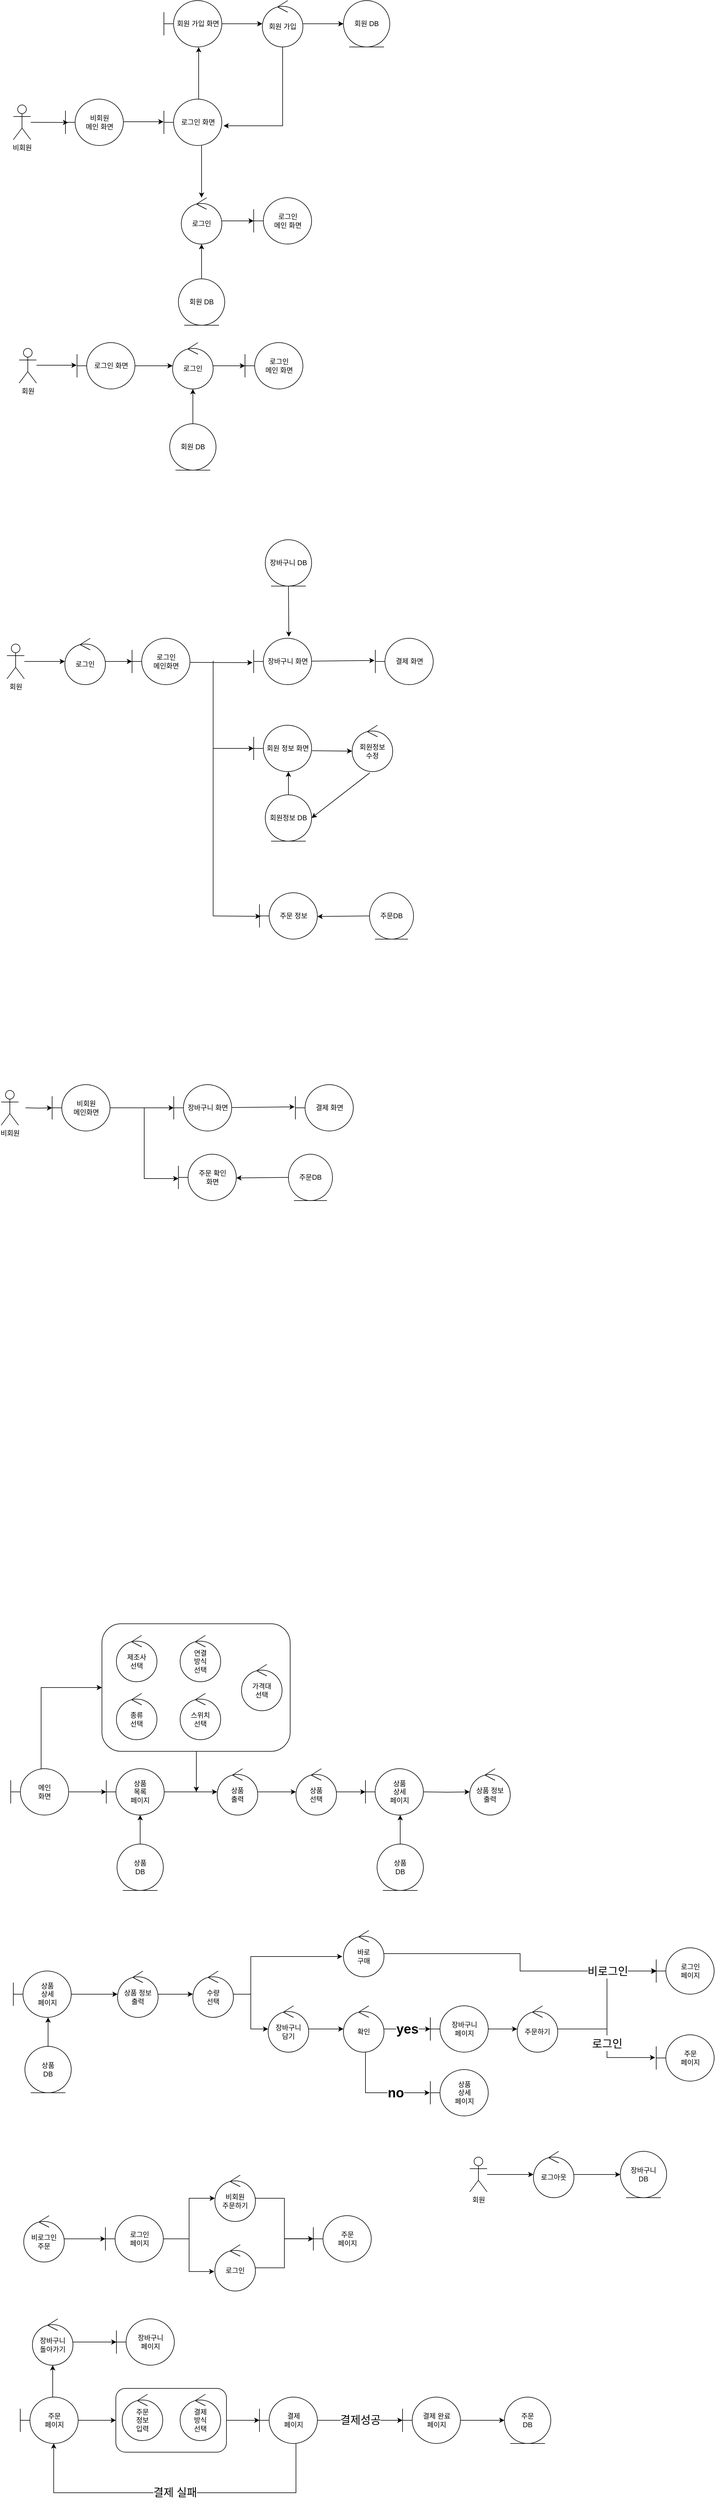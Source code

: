 <mxfile version="18.2.0" type="device"><diagram id="vktlCLC42oe4Rw_QWGGe" name="Page-1"><mxGraphModel dx="1616" dy="763" grid="1" gridSize="10" guides="1" tooltips="1" connect="1" arrows="1" fold="1" page="1" pageScale="1" pageWidth="827" pageHeight="1169" math="0" shadow="0"><root><mxCell id="0"/><mxCell id="1" parent="0"/><mxCell id="3SSY3V6eYW4I64y9n_ej-84" value="" style="edgeStyle=orthogonalEdgeStyle;rounded=0;orthogonalLoop=1;jettySize=auto;html=1;fontSize=19;" parent="1" source="3SSY3V6eYW4I64y9n_ej-81" target="3SSY3V6eYW4I64y9n_ej-79" edge="1"><mxGeometry relative="1" as="geometry"/></mxCell><mxCell id="3SSY3V6eYW4I64y9n_ej-81" value="" style="rounded=1;whiteSpace=wrap;html=1;fontSize=19;" parent="1" vertex="1"><mxGeometry x="239" y="4189" width="191" height="110" as="geometry"/></mxCell><mxCell id="3SSY3V6eYW4I64y9n_ej-17" value="" style="edgeStyle=orthogonalEdgeStyle;rounded=0;orthogonalLoop=1;jettySize=auto;html=1;" parent="1" source="3SSY3V6eYW4I64y9n_ej-15" edge="1"><mxGeometry relative="1" as="geometry"><mxPoint x="378" y="3160" as="targetPoint"/><Array as="points"><mxPoint x="378" y="3140"/></Array></mxGeometry></mxCell><mxCell id="3SSY3V6eYW4I64y9n_ej-15" value="" style="rounded=1;whiteSpace=wrap;html=1;" parent="1" vertex="1"><mxGeometry x="215" y="2870" width="325" height="220" as="geometry"/></mxCell><mxCell id="3SSY3V6eYW4I64y9n_ej-11" value="" style="edgeStyle=orthogonalEdgeStyle;rounded=0;orthogonalLoop=1;jettySize=auto;html=1;" parent="1" source="3SSY3V6eYW4I64y9n_ej-1" target="3SSY3V6eYW4I64y9n_ej-2" edge="1"><mxGeometry relative="1" as="geometry"/></mxCell><mxCell id="3SSY3V6eYW4I64y9n_ej-16" style="edgeStyle=orthogonalEdgeStyle;rounded=0;orthogonalLoop=1;jettySize=auto;html=1;entryX=0;entryY=0.5;entryDx=0;entryDy=0;" parent="1" source="3SSY3V6eYW4I64y9n_ej-1" target="3SSY3V6eYW4I64y9n_ej-15" edge="1"><mxGeometry relative="1" as="geometry"><Array as="points"><mxPoint x="110" y="2980"/></Array></mxGeometry></mxCell><mxCell id="3SSY3V6eYW4I64y9n_ej-1" value="메인&lt;br&gt;화면" style="shape=umlBoundary;whiteSpace=wrap;html=1;" parent="1" vertex="1"><mxGeometry x="57.5" y="3120" width="100" height="80" as="geometry"/></mxCell><mxCell id="3SSY3V6eYW4I64y9n_ej-12" value="" style="edgeStyle=orthogonalEdgeStyle;rounded=0;orthogonalLoop=1;jettySize=auto;html=1;" parent="1" source="3SSY3V6eYW4I64y9n_ej-2" target="3SSY3V6eYW4I64y9n_ej-8" edge="1"><mxGeometry relative="1" as="geometry"/></mxCell><mxCell id="3SSY3V6eYW4I64y9n_ej-2" value="상품&lt;br&gt;목록&lt;br&gt;페이지" style="shape=umlBoundary;whiteSpace=wrap;html=1;" parent="1" vertex="1"><mxGeometry x="222.5" y="3120" width="100" height="80" as="geometry"/></mxCell><mxCell id="3SSY3V6eYW4I64y9n_ej-3" value="제조사&lt;br&gt;선택" style="ellipse;shape=umlControl;whiteSpace=wrap;html=1;" parent="1" vertex="1"><mxGeometry x="240" y="2890" width="70" height="80" as="geometry"/></mxCell><mxCell id="3SSY3V6eYW4I64y9n_ej-4" value="종류&lt;br&gt;선택" style="ellipse;shape=umlControl;whiteSpace=wrap;html=1;" parent="1" vertex="1"><mxGeometry x="240" y="2990" width="70" height="80" as="geometry"/></mxCell><mxCell id="3SSY3V6eYW4I64y9n_ej-5" value="연결&lt;br&gt;방식&lt;br&gt;선택" style="ellipse;shape=umlControl;whiteSpace=wrap;html=1;" parent="1" vertex="1"><mxGeometry x="350" y="2890" width="70" height="80" as="geometry"/></mxCell><mxCell id="3SSY3V6eYW4I64y9n_ej-6" value="스위치&lt;br&gt;선택" style="ellipse;shape=umlControl;whiteSpace=wrap;html=1;" parent="1" vertex="1"><mxGeometry x="350" y="2990" width="70" height="80" as="geometry"/></mxCell><mxCell id="3SSY3V6eYW4I64y9n_ej-7" value="가격대&lt;br&gt;선택" style="ellipse;shape=umlControl;whiteSpace=wrap;html=1;" parent="1" vertex="1"><mxGeometry x="456" y="2940" width="70" height="80" as="geometry"/></mxCell><mxCell id="3SSY3V6eYW4I64y9n_ej-13" value="" style="edgeStyle=orthogonalEdgeStyle;rounded=0;orthogonalLoop=1;jettySize=auto;html=1;" parent="1" source="3SSY3V6eYW4I64y9n_ej-8" target="3SSY3V6eYW4I64y9n_ej-9" edge="1"><mxGeometry relative="1" as="geometry"/></mxCell><mxCell id="3SSY3V6eYW4I64y9n_ej-8" value="상품&lt;br&gt;출력" style="ellipse;shape=umlControl;whiteSpace=wrap;html=1;" parent="1" vertex="1"><mxGeometry x="414" y="3120" width="70" height="80" as="geometry"/></mxCell><mxCell id="3SSY3V6eYW4I64y9n_ej-14" value="" style="edgeStyle=orthogonalEdgeStyle;rounded=0;orthogonalLoop=1;jettySize=auto;html=1;" parent="1" source="3SSY3V6eYW4I64y9n_ej-9" target="3SSY3V6eYW4I64y9n_ej-10" edge="1"><mxGeometry relative="1" as="geometry"/></mxCell><mxCell id="3SSY3V6eYW4I64y9n_ej-9" value="상품&lt;br&gt;선택" style="ellipse;shape=umlControl;whiteSpace=wrap;html=1;" parent="1" vertex="1"><mxGeometry x="550" y="3120" width="70" height="80" as="geometry"/></mxCell><mxCell id="3SSY3V6eYW4I64y9n_ej-10" value="상품&lt;br&gt;상세&lt;br&gt;페이지" style="shape=umlBoundary;whiteSpace=wrap;html=1;" parent="1" vertex="1"><mxGeometry x="670" y="3120" width="100" height="80" as="geometry"/></mxCell><mxCell id="3SSY3V6eYW4I64y9n_ej-19" value="" style="edgeStyle=orthogonalEdgeStyle;rounded=0;orthogonalLoop=1;jettySize=auto;html=1;" parent="1" source="3SSY3V6eYW4I64y9n_ej-18" edge="1"><mxGeometry relative="1" as="geometry"><mxPoint x="281" y="3200" as="targetPoint"/></mxGeometry></mxCell><mxCell id="3SSY3V6eYW4I64y9n_ej-18" value="상품&lt;br&gt;DB" style="ellipse;shape=umlEntity;whiteSpace=wrap;html=1;" parent="1" vertex="1"><mxGeometry x="241" y="3250" width="80" height="80" as="geometry"/></mxCell><mxCell id="3SSY3V6eYW4I64y9n_ej-42" value="" style="edgeStyle=orthogonalEdgeStyle;rounded=0;orthogonalLoop=1;jettySize=auto;html=1;fontSize=23;" parent="1" source="3SSY3V6eYW4I64y9n_ej-27" target="3SSY3V6eYW4I64y9n_ej-30" edge="1"><mxGeometry relative="1" as="geometry"/></mxCell><mxCell id="3SSY3V6eYW4I64y9n_ej-27" value="상품&lt;br&gt;상세&lt;br&gt;페이지" style="shape=umlBoundary;whiteSpace=wrap;html=1;" parent="1" vertex="1"><mxGeometry x="62" y="3469" width="100" height="80" as="geometry"/></mxCell><mxCell id="3SSY3V6eYW4I64y9n_ej-28" value="" style="edgeStyle=orthogonalEdgeStyle;rounded=0;orthogonalLoop=1;jettySize=auto;html=1;" parent="1" source="3SSY3V6eYW4I64y9n_ej-29" edge="1"><mxGeometry relative="1" as="geometry"><mxPoint x="122" y="3549" as="targetPoint"/></mxGeometry></mxCell><mxCell id="3SSY3V6eYW4I64y9n_ej-29" value="상품&lt;br&gt;DB" style="ellipse;shape=umlEntity;whiteSpace=wrap;html=1;" parent="1" vertex="1"><mxGeometry x="82" y="3599" width="80" height="80" as="geometry"/></mxCell><mxCell id="3SSY3V6eYW4I64y9n_ej-43" value="" style="edgeStyle=orthogonalEdgeStyle;rounded=0;orthogonalLoop=1;jettySize=auto;html=1;fontSize=23;" parent="1" source="3SSY3V6eYW4I64y9n_ej-30" target="3SSY3V6eYW4I64y9n_ej-31" edge="1"><mxGeometry relative="1" as="geometry"/></mxCell><mxCell id="3SSY3V6eYW4I64y9n_ej-30" value="상품 정보&lt;br&gt;출력" style="ellipse;shape=umlControl;whiteSpace=wrap;html=1;" parent="1" vertex="1"><mxGeometry x="242" y="3469" width="70" height="80" as="geometry"/></mxCell><mxCell id="3SSY3V6eYW4I64y9n_ej-44" value="" style="edgeStyle=orthogonalEdgeStyle;rounded=0;orthogonalLoop=1;jettySize=auto;html=1;fontSize=23;" parent="1" source="3SSY3V6eYW4I64y9n_ej-31" target="3SSY3V6eYW4I64y9n_ej-33" edge="1"><mxGeometry relative="1" as="geometry"/></mxCell><mxCell id="3SSY3V6eYW4I64y9n_ej-45" style="edgeStyle=orthogonalEdgeStyle;rounded=0;orthogonalLoop=1;jettySize=auto;html=1;entryX=-0.029;entryY=0.563;entryDx=0;entryDy=0;entryPerimeter=0;fontSize=23;" parent="1" source="3SSY3V6eYW4I64y9n_ej-31" target="3SSY3V6eYW4I64y9n_ej-32" edge="1"><mxGeometry relative="1" as="geometry"><Array as="points"><mxPoint x="472" y="3509"/><mxPoint x="472" y="3444"/></Array></mxGeometry></mxCell><mxCell id="3SSY3V6eYW4I64y9n_ej-31" value="수량&lt;br&gt;선택" style="ellipse;shape=umlControl;whiteSpace=wrap;html=1;" parent="1" vertex="1"><mxGeometry x="372" y="3469" width="70" height="80" as="geometry"/></mxCell><mxCell id="3SSY3V6eYW4I64y9n_ej-52" style="edgeStyle=orthogonalEdgeStyle;rounded=0;orthogonalLoop=1;jettySize=auto;html=1;entryX=0;entryY=0.5;entryDx=0;entryDy=0;entryPerimeter=0;fontSize=23;" parent="1" source="3SSY3V6eYW4I64y9n_ej-32" target="3SSY3V6eYW4I64y9n_ej-50" edge="1"><mxGeometry relative="1" as="geometry"/></mxCell><mxCell id="3SSY3V6eYW4I64y9n_ej-32" value="바로&lt;br&gt;구매" style="ellipse;shape=umlControl;whiteSpace=wrap;html=1;" parent="1" vertex="1"><mxGeometry x="632" y="3399" width="70" height="80" as="geometry"/></mxCell><mxCell id="3SSY3V6eYW4I64y9n_ej-39" value="" style="edgeStyle=orthogonalEdgeStyle;rounded=0;orthogonalLoop=1;jettySize=auto;html=1;" parent="1" source="3SSY3V6eYW4I64y9n_ej-33" target="3SSY3V6eYW4I64y9n_ej-34" edge="1"><mxGeometry relative="1" as="geometry"/></mxCell><mxCell id="3SSY3V6eYW4I64y9n_ej-33" value="장바구니&lt;br&gt;담기" style="ellipse;shape=umlControl;whiteSpace=wrap;html=1;" parent="1" vertex="1"><mxGeometry x="502" y="3529" width="70" height="80" as="geometry"/></mxCell><mxCell id="3SSY3V6eYW4I64y9n_ej-40" value="yes" style="edgeStyle=orthogonalEdgeStyle;rounded=0;orthogonalLoop=1;jettySize=auto;html=1;fontSize=23;fontStyle=1" parent="1" source="3SSY3V6eYW4I64y9n_ej-34" target="3SSY3V6eYW4I64y9n_ej-37" edge="1"><mxGeometry relative="1" as="geometry"/></mxCell><mxCell id="3SSY3V6eYW4I64y9n_ej-41" value="no" style="edgeStyle=orthogonalEdgeStyle;rounded=0;orthogonalLoop=1;jettySize=auto;html=1;entryX=-0.01;entryY=0.538;entryDx=0;entryDy=0;entryPerimeter=0;exitX=0.543;exitY=0.988;exitDx=0;exitDy=0;exitPerimeter=0;fontSize=23;fontStyle=1" parent="1" source="3SSY3V6eYW4I64y9n_ej-34" edge="1"><mxGeometry x="0.351" relative="1" as="geometry"><mxPoint x="781" y="3679.04" as="targetPoint"/><mxPoint x="672" y="3619" as="sourcePoint"/><Array as="points"><mxPoint x="670" y="3679"/></Array><mxPoint as="offset"/></mxGeometry></mxCell><mxCell id="3SSY3V6eYW4I64y9n_ej-34" value="확인" style="ellipse;shape=umlControl;whiteSpace=wrap;html=1;" parent="1" vertex="1"><mxGeometry x="632" y="3529" width="70" height="80" as="geometry"/></mxCell><mxCell id="3SSY3V6eYW4I64y9n_ej-49" value="" style="edgeStyle=orthogonalEdgeStyle;rounded=0;orthogonalLoop=1;jettySize=auto;html=1;fontSize=23;" parent="1" source="3SSY3V6eYW4I64y9n_ej-37" target="3SSY3V6eYW4I64y9n_ej-48" edge="1"><mxGeometry relative="1" as="geometry"/></mxCell><mxCell id="3SSY3V6eYW4I64y9n_ej-37" value="장바구니&lt;br&gt;페이지" style="shape=umlBoundary;whiteSpace=wrap;html=1;" parent="1" vertex="1"><mxGeometry x="782" y="3529" width="100" height="80" as="geometry"/></mxCell><mxCell id="3SSY3V6eYW4I64y9n_ej-38" value="상품&lt;br&gt;상세&lt;br&gt;페이지" style="shape=umlBoundary;whiteSpace=wrap;html=1;" parent="1" vertex="1"><mxGeometry x="782" y="3639" width="100" height="80" as="geometry"/></mxCell><mxCell id="3SSY3V6eYW4I64y9n_ej-53" style="edgeStyle=orthogonalEdgeStyle;rounded=0;orthogonalLoop=1;jettySize=auto;html=1;entryX=0.01;entryY=0.5;entryDx=0;entryDy=0;entryPerimeter=0;fontSize=23;" parent="1" source="3SSY3V6eYW4I64y9n_ej-48" target="3SSY3V6eYW4I64y9n_ej-50" edge="1"><mxGeometry relative="1" as="geometry"/></mxCell><mxCell id="3SSY3V6eYW4I64y9n_ej-55" value="&lt;font style=&quot;font-size: 19px;&quot;&gt;비로그인&lt;/font&gt;" style="edgeLabel;html=1;align=center;verticalAlign=middle;resizable=0;points=[];fontSize=23;" parent="3SSY3V6eYW4I64y9n_ej-53" vertex="1" connectable="0"><mxGeometry x="0.374" y="1" relative="1" as="geometry"><mxPoint as="offset"/></mxGeometry></mxCell><mxCell id="3SSY3V6eYW4I64y9n_ej-54" value="&lt;font style=&quot;font-size: 19px;&quot;&gt;로그인&lt;/font&gt;" style="edgeStyle=orthogonalEdgeStyle;rounded=0;orthogonalLoop=1;jettySize=auto;html=1;entryX=-0.019;entryY=0.491;entryDx=0;entryDy=0;entryPerimeter=0;fontSize=23;" parent="1" source="3SSY3V6eYW4I64y9n_ej-48" target="3SSY3V6eYW4I64y9n_ej-51" edge="1"><mxGeometry relative="1" as="geometry"/></mxCell><mxCell id="3SSY3V6eYW4I64y9n_ej-48" value="주문하기" style="ellipse;shape=umlControl;whiteSpace=wrap;html=1;" parent="1" vertex="1"><mxGeometry x="932" y="3529" width="70" height="80" as="geometry"/></mxCell><mxCell id="3SSY3V6eYW4I64y9n_ej-50" value="로그인&lt;br&gt;페이지" style="shape=umlBoundary;whiteSpace=wrap;html=1;" parent="1" vertex="1"><mxGeometry x="1172" y="3429" width="100" height="80" as="geometry"/></mxCell><mxCell id="3SSY3V6eYW4I64y9n_ej-51" value="주문&lt;br&gt;페이지" style="shape=umlBoundary;whiteSpace=wrap;html=1;" parent="1" vertex="1"><mxGeometry x="1172" y="3579" width="100" height="80" as="geometry"/></mxCell><mxCell id="3SSY3V6eYW4I64y9n_ej-56" value="" style="edgeStyle=orthogonalEdgeStyle;rounded=0;orthogonalLoop=1;jettySize=auto;html=1;fontSize=23;" parent="1" target="3SSY3V6eYW4I64y9n_ej-59" edge="1"><mxGeometry relative="1" as="geometry"><mxPoint x="770" y="3160" as="sourcePoint"/></mxGeometry></mxCell><mxCell id="3SSY3V6eYW4I64y9n_ej-57" value="" style="edgeStyle=orthogonalEdgeStyle;rounded=0;orthogonalLoop=1;jettySize=auto;html=1;" parent="1" source="3SSY3V6eYW4I64y9n_ej-58" edge="1"><mxGeometry relative="1" as="geometry"><mxPoint x="730" y="3200" as="targetPoint"/></mxGeometry></mxCell><mxCell id="3SSY3V6eYW4I64y9n_ej-58" value="상품&lt;br&gt;DB" style="ellipse;shape=umlEntity;whiteSpace=wrap;html=1;" parent="1" vertex="1"><mxGeometry x="690" y="3250" width="80" height="80" as="geometry"/></mxCell><mxCell id="3SSY3V6eYW4I64y9n_ej-59" value="상품 정보&lt;br&gt;출력" style="ellipse;shape=umlControl;whiteSpace=wrap;html=1;" parent="1" vertex="1"><mxGeometry x="850" y="3120" width="70" height="80" as="geometry"/></mxCell><mxCell id="3SSY3V6eYW4I64y9n_ej-70" style="edgeStyle=orthogonalEdgeStyle;rounded=0;orthogonalLoop=1;jettySize=auto;html=1;entryX=0;entryY=0.5;entryDx=0;entryDy=0;entryPerimeter=0;fontSize=19;" parent="1" source="3SSY3V6eYW4I64y9n_ej-62" target="3SSY3V6eYW4I64y9n_ej-64" edge="1"><mxGeometry relative="1" as="geometry"/></mxCell><mxCell id="3SSY3V6eYW4I64y9n_ej-62" value="비회원&lt;br&gt;주문하기" style="ellipse;shape=umlControl;whiteSpace=wrap;html=1;" parent="1" vertex="1"><mxGeometry x="410" y="3821" width="70" height="80" as="geometry"/></mxCell><mxCell id="3SSY3V6eYW4I64y9n_ej-71" style="edgeStyle=orthogonalEdgeStyle;rounded=0;orthogonalLoop=1;jettySize=auto;html=1;entryX=0;entryY=0.497;entryDx=0;entryDy=0;entryPerimeter=0;fontSize=19;" parent="1" source="3SSY3V6eYW4I64y9n_ej-63" target="3SSY3V6eYW4I64y9n_ej-64" edge="1"><mxGeometry relative="1" as="geometry"/></mxCell><mxCell id="3SSY3V6eYW4I64y9n_ej-63" value="로그인" style="ellipse;shape=umlControl;whiteSpace=wrap;html=1;" parent="1" vertex="1"><mxGeometry x="410" y="3941" width="70" height="80" as="geometry"/></mxCell><mxCell id="3SSY3V6eYW4I64y9n_ej-64" value="주문&lt;br&gt;페이지" style="shape=umlBoundary;whiteSpace=wrap;html=1;" parent="1" vertex="1"><mxGeometry x="580" y="3891" width="100" height="80" as="geometry"/></mxCell><mxCell id="3SSY3V6eYW4I64y9n_ej-68" style="edgeStyle=orthogonalEdgeStyle;rounded=0;orthogonalLoop=1;jettySize=auto;html=1;fontSize=19;entryX=0;entryY=0.5;entryDx=0;entryDy=0;entryPerimeter=0;" parent="1" source="3SSY3V6eYW4I64y9n_ej-65" target="3SSY3V6eYW4I64y9n_ej-62" edge="1"><mxGeometry relative="1" as="geometry"><mxPoint x="400" y="3861" as="targetPoint"/></mxGeometry></mxCell><mxCell id="3SSY3V6eYW4I64y9n_ej-69" style="edgeStyle=orthogonalEdgeStyle;rounded=0;orthogonalLoop=1;jettySize=auto;html=1;entryX=-0.014;entryY=0.58;entryDx=0;entryDy=0;entryPerimeter=0;fontSize=19;" parent="1" source="3SSY3V6eYW4I64y9n_ej-65" target="3SSY3V6eYW4I64y9n_ej-63" edge="1"><mxGeometry relative="1" as="geometry"/></mxCell><mxCell id="3SSY3V6eYW4I64y9n_ej-65" value="로그인&lt;br&gt;페이지" style="shape=umlBoundary;whiteSpace=wrap;html=1;" parent="1" vertex="1"><mxGeometry x="221" y="3891" width="100" height="80" as="geometry"/></mxCell><mxCell id="3SSY3V6eYW4I64y9n_ej-67" value="" style="edgeStyle=orthogonalEdgeStyle;rounded=0;orthogonalLoop=1;jettySize=auto;html=1;fontSize=19;" parent="1" source="3SSY3V6eYW4I64y9n_ej-66" target="3SSY3V6eYW4I64y9n_ej-65" edge="1"><mxGeometry relative="1" as="geometry"/></mxCell><mxCell id="3SSY3V6eYW4I64y9n_ej-66" value="비로그인&lt;br&gt;주문" style="ellipse;shape=umlControl;whiteSpace=wrap;html=1;" parent="1" vertex="1"><mxGeometry x="80" y="3891" width="70" height="80" as="geometry"/></mxCell><mxCell id="3SSY3V6eYW4I64y9n_ej-78" value="" style="edgeStyle=orthogonalEdgeStyle;rounded=0;orthogonalLoop=1;jettySize=auto;html=1;fontSize=19;" parent="1" source="3SSY3V6eYW4I64y9n_ej-72" target="3SSY3V6eYW4I64y9n_ej-75" edge="1"><mxGeometry relative="1" as="geometry"><Array as="points"><mxPoint x="130" y="4159"/><mxPoint x="130" y="4159"/></Array></mxGeometry></mxCell><mxCell id="3SSY3V6eYW4I64y9n_ej-83" style="edgeStyle=orthogonalEdgeStyle;rounded=0;orthogonalLoop=1;jettySize=auto;html=1;entryX=0;entryY=0.5;entryDx=0;entryDy=0;fontSize=19;" parent="1" source="3SSY3V6eYW4I64y9n_ej-72" target="3SSY3V6eYW4I64y9n_ej-81" edge="1"><mxGeometry relative="1" as="geometry"/></mxCell><mxCell id="3SSY3V6eYW4I64y9n_ej-72" value="주문&lt;br&gt;페이지" style="shape=umlBoundary;whiteSpace=wrap;html=1;" parent="1" vertex="1"><mxGeometry x="74" y="4204" width="100" height="80" as="geometry"/></mxCell><mxCell id="3SSY3V6eYW4I64y9n_ej-73" value="주문&lt;br&gt;정보&lt;br&gt;입력" style="ellipse;shape=umlControl;whiteSpace=wrap;html=1;" parent="1" vertex="1"><mxGeometry x="250" y="4199" width="70" height="80" as="geometry"/></mxCell><mxCell id="3SSY3V6eYW4I64y9n_ej-74" value="결제&lt;br&gt;방식&lt;br&gt;선택" style="ellipse;shape=umlControl;whiteSpace=wrap;html=1;" parent="1" vertex="1"><mxGeometry x="350" y="4199" width="70" height="80" as="geometry"/></mxCell><mxCell id="3SSY3V6eYW4I64y9n_ej-77" value="" style="edgeStyle=orthogonalEdgeStyle;rounded=0;orthogonalLoop=1;jettySize=auto;html=1;fontSize=19;" parent="1" source="3SSY3V6eYW4I64y9n_ej-75" target="3SSY3V6eYW4I64y9n_ej-76" edge="1"><mxGeometry relative="1" as="geometry"/></mxCell><mxCell id="3SSY3V6eYW4I64y9n_ej-75" value="장바구니&lt;br&gt;돌아가기" style="ellipse;shape=umlControl;whiteSpace=wrap;html=1;" parent="1" vertex="1"><mxGeometry x="95" y="4069" width="70" height="80" as="geometry"/></mxCell><mxCell id="3SSY3V6eYW4I64y9n_ej-76" value="장바구니&lt;br&gt;페이지" style="shape=umlBoundary;whiteSpace=wrap;html=1;" parent="1" vertex="1"><mxGeometry x="240" y="4069" width="100" height="80" as="geometry"/></mxCell><mxCell id="3SSY3V6eYW4I64y9n_ej-87" value="결제성공" style="edgeStyle=orthogonalEdgeStyle;rounded=0;orthogonalLoop=1;jettySize=auto;html=1;fontSize=19;" parent="1" source="3SSY3V6eYW4I64y9n_ej-79" target="3SSY3V6eYW4I64y9n_ej-86" edge="1"><mxGeometry relative="1" as="geometry"/></mxCell><mxCell id="3SSY3V6eYW4I64y9n_ej-89" value="결제 실패" style="edgeStyle=orthogonalEdgeStyle;rounded=0;orthogonalLoop=1;jettySize=auto;html=1;entryX=0.577;entryY=0.998;entryDx=0;entryDy=0;entryPerimeter=0;fontSize=19;" parent="1" source="3SSY3V6eYW4I64y9n_ej-79" target="3SSY3V6eYW4I64y9n_ej-72" edge="1"><mxGeometry relative="1" as="geometry"><Array as="points"><mxPoint x="550" y="4369"/><mxPoint x="132" y="4369"/></Array></mxGeometry></mxCell><mxCell id="3SSY3V6eYW4I64y9n_ej-79" value="결제&lt;br&gt;페이지" style="shape=umlBoundary;whiteSpace=wrap;html=1;" parent="1" vertex="1"><mxGeometry x="487" y="4204" width="100" height="80" as="geometry"/></mxCell><mxCell id="3SSY3V6eYW4I64y9n_ej-91" value="" style="edgeStyle=orthogonalEdgeStyle;rounded=0;orthogonalLoop=1;jettySize=auto;html=1;fontSize=19;" parent="1" source="3SSY3V6eYW4I64y9n_ej-86" target="3SSY3V6eYW4I64y9n_ej-90" edge="1"><mxGeometry relative="1" as="geometry"/></mxCell><mxCell id="3SSY3V6eYW4I64y9n_ej-86" value="결제 완료&lt;br&gt;페이지" style="shape=umlBoundary;whiteSpace=wrap;html=1;" parent="1" vertex="1"><mxGeometry x="734" y="4204" width="100" height="80" as="geometry"/></mxCell><mxCell id="3SSY3V6eYW4I64y9n_ej-90" value="주문&lt;br&gt;DB" style="ellipse;shape=umlEntity;whiteSpace=wrap;html=1;" parent="1" vertex="1"><mxGeometry x="910" y="4204" width="80" height="80" as="geometry"/></mxCell><mxCell id="3SSY3V6eYW4I64y9n_ej-92" value="비회원" style="shape=umlActor;verticalLabelPosition=bottom;verticalAlign=top;html=1;" parent="1" vertex="1"><mxGeometry x="62" y="250" width="30" height="60" as="geometry"/></mxCell><mxCell id="3SSY3V6eYW4I64y9n_ej-93" value="비회원&lt;br&gt;메인 화면" style="shape=umlBoundary;whiteSpace=wrap;html=1;" parent="1" vertex="1"><mxGeometry x="152" y="240" width="100" height="80" as="geometry"/></mxCell><mxCell id="3SSY3V6eYW4I64y9n_ej-94" value="" style="edgeStyle=orthogonalEdgeStyle;rounded=0;orthogonalLoop=1;jettySize=auto;html=1;" parent="1" source="3SSY3V6eYW4I64y9n_ej-95" target="3SSY3V6eYW4I64y9n_ej-103" edge="1"><mxGeometry relative="1" as="geometry"><Array as="points"><mxPoint x="387" y="330"/><mxPoint x="387" y="330"/></Array></mxGeometry></mxCell><mxCell id="3SSY3V6eYW4I64y9n_ej-95" value="로그인 화면" style="shape=umlBoundary;whiteSpace=wrap;html=1;" parent="1" vertex="1"><mxGeometry x="322" y="240" width="100" height="80" as="geometry"/></mxCell><mxCell id="3SSY3V6eYW4I64y9n_ej-96" value="" style="endArrow=classic;html=1;rounded=0;entryX=0.047;entryY=0.504;entryDx=0;entryDy=0;entryPerimeter=0;" parent="1" source="3SSY3V6eYW4I64y9n_ej-92" target="3SSY3V6eYW4I64y9n_ej-93" edge="1"><mxGeometry width="50" height="50" relative="1" as="geometry"><mxPoint x="432" y="340" as="sourcePoint"/><mxPoint x="482" y="290" as="targetPoint"/></mxGeometry></mxCell><mxCell id="3SSY3V6eYW4I64y9n_ej-97" value="" style="endArrow=classic;html=1;rounded=0;entryX=-0.007;entryY=0.488;entryDx=0;entryDy=0;entryPerimeter=0;" parent="1" target="3SSY3V6eYW4I64y9n_ej-95" edge="1"><mxGeometry width="50" height="50" relative="1" as="geometry"><mxPoint x="252" y="279" as="sourcePoint"/><mxPoint x="292" y="284" as="targetPoint"/></mxGeometry></mxCell><mxCell id="3SSY3V6eYW4I64y9n_ej-98" value="" style="edgeStyle=orthogonalEdgeStyle;rounded=0;orthogonalLoop=1;jettySize=auto;html=1;" parent="1" source="3SSY3V6eYW4I64y9n_ej-99" target="3SSY3V6eYW4I64y9n_ej-118" edge="1"><mxGeometry relative="1" as="geometry"/></mxCell><mxCell id="3SSY3V6eYW4I64y9n_ej-99" value="회원 가입 화면" style="shape=umlBoundary;whiteSpace=wrap;html=1;" parent="1" vertex="1"><mxGeometry x="322" y="70" width="100" height="80" as="geometry"/></mxCell><mxCell id="3SSY3V6eYW4I64y9n_ej-100" value="" style="endArrow=classic;html=1;rounded=0;exitX=0.6;exitY=-0.004;exitDx=0;exitDy=0;exitPerimeter=0;entryX=0.6;entryY=1.004;entryDx=0;entryDy=0;entryPerimeter=0;" parent="1" source="3SSY3V6eYW4I64y9n_ej-95" target="3SSY3V6eYW4I64y9n_ej-99" edge="1"><mxGeometry width="50" height="50" relative="1" as="geometry"><mxPoint x="432" y="360" as="sourcePoint"/><mxPoint x="482" y="310" as="targetPoint"/></mxGeometry></mxCell><mxCell id="3SSY3V6eYW4I64y9n_ej-101" value="로그인&lt;br&gt;메인 화면" style="shape=umlBoundary;whiteSpace=wrap;html=1;" parent="1" vertex="1"><mxGeometry x="477" y="410" width="100" height="80" as="geometry"/></mxCell><mxCell id="3SSY3V6eYW4I64y9n_ej-102" value="" style="edgeStyle=orthogonalEdgeStyle;rounded=0;orthogonalLoop=1;jettySize=auto;html=1;" parent="1" source="3SSY3V6eYW4I64y9n_ej-103" target="3SSY3V6eYW4I64y9n_ej-101" edge="1"><mxGeometry relative="1" as="geometry"/></mxCell><mxCell id="3SSY3V6eYW4I64y9n_ej-103" value="로그인" style="ellipse;shape=umlControl;whiteSpace=wrap;html=1;" parent="1" vertex="1"><mxGeometry x="352" y="410" width="70" height="80" as="geometry"/></mxCell><mxCell id="3SSY3V6eYW4I64y9n_ej-104" value="" style="edgeStyle=orthogonalEdgeStyle;rounded=0;orthogonalLoop=1;jettySize=auto;html=1;" parent="1" source="3SSY3V6eYW4I64y9n_ej-105" target="3SSY3V6eYW4I64y9n_ej-103" edge="1"><mxGeometry relative="1" as="geometry"/></mxCell><mxCell id="3SSY3V6eYW4I64y9n_ej-105" value="회원 DB" style="ellipse;shape=umlEntity;whiteSpace=wrap;html=1;" parent="1" vertex="1"><mxGeometry x="347" y="550" width="80" height="80" as="geometry"/></mxCell><mxCell id="3SSY3V6eYW4I64y9n_ej-106" value="회원" style="shape=umlActor;verticalLabelPosition=bottom;verticalAlign=top;html=1;" parent="1" vertex="1"><mxGeometry x="72" y="670" width="30" height="60" as="geometry"/></mxCell><mxCell id="3SSY3V6eYW4I64y9n_ej-107" value="" style="edgeStyle=orthogonalEdgeStyle;rounded=0;orthogonalLoop=1;jettySize=auto;html=1;" parent="1" source="3SSY3V6eYW4I64y9n_ej-108" target="3SSY3V6eYW4I64y9n_ej-112" edge="1"><mxGeometry relative="1" as="geometry"/></mxCell><mxCell id="3SSY3V6eYW4I64y9n_ej-108" value="로그인 화면" style="shape=umlBoundary;whiteSpace=wrap;html=1;" parent="1" vertex="1"><mxGeometry x="172" y="660" width="100" height="80" as="geometry"/></mxCell><mxCell id="3SSY3V6eYW4I64y9n_ej-109" value="" style="endArrow=classic;html=1;rounded=0;entryX=-0.007;entryY=0.488;entryDx=0;entryDy=0;entryPerimeter=0;" parent="1" target="3SSY3V6eYW4I64y9n_ej-108" edge="1"><mxGeometry width="50" height="50" relative="1" as="geometry"><mxPoint x="102" y="699" as="sourcePoint"/><mxPoint x="142" y="704" as="targetPoint"/></mxGeometry></mxCell><mxCell id="3SSY3V6eYW4I64y9n_ej-110" value="로그인&lt;br&gt;메인 화면" style="shape=umlBoundary;whiteSpace=wrap;html=1;" parent="1" vertex="1"><mxGeometry x="462" y="660" width="100" height="80" as="geometry"/></mxCell><mxCell id="3SSY3V6eYW4I64y9n_ej-111" value="" style="edgeStyle=orthogonalEdgeStyle;rounded=0;orthogonalLoop=1;jettySize=auto;html=1;" parent="1" source="3SSY3V6eYW4I64y9n_ej-112" target="3SSY3V6eYW4I64y9n_ej-110" edge="1"><mxGeometry relative="1" as="geometry"/></mxCell><mxCell id="3SSY3V6eYW4I64y9n_ej-112" value="로그인" style="ellipse;shape=umlControl;whiteSpace=wrap;html=1;" parent="1" vertex="1"><mxGeometry x="337" y="660" width="70" height="80" as="geometry"/></mxCell><mxCell id="3SSY3V6eYW4I64y9n_ej-113" value="" style="edgeStyle=orthogonalEdgeStyle;rounded=0;orthogonalLoop=1;jettySize=auto;html=1;" parent="1" source="3SSY3V6eYW4I64y9n_ej-114" target="3SSY3V6eYW4I64y9n_ej-112" edge="1"><mxGeometry relative="1" as="geometry"/></mxCell><mxCell id="3SSY3V6eYW4I64y9n_ej-114" value="회원 DB" style="ellipse;shape=umlEntity;whiteSpace=wrap;html=1;" parent="1" vertex="1"><mxGeometry x="332" y="800" width="80" height="80" as="geometry"/></mxCell><mxCell id="3SSY3V6eYW4I64y9n_ej-115" value="회원 DB" style="ellipse;shape=umlEntity;whiteSpace=wrap;html=1;" parent="1" vertex="1"><mxGeometry x="632" y="70" width="80" height="80" as="geometry"/></mxCell><mxCell id="3SSY3V6eYW4I64y9n_ej-116" value="" style="edgeStyle=orthogonalEdgeStyle;rounded=0;orthogonalLoop=1;jettySize=auto;html=1;" parent="1" source="3SSY3V6eYW4I64y9n_ej-118" target="3SSY3V6eYW4I64y9n_ej-115" edge="1"><mxGeometry relative="1" as="geometry"/></mxCell><mxCell id="3SSY3V6eYW4I64y9n_ej-117" style="edgeStyle=orthogonalEdgeStyle;rounded=0;orthogonalLoop=1;jettySize=auto;html=1;entryX=1.03;entryY=0.575;entryDx=0;entryDy=0;entryPerimeter=0;" parent="1" source="3SSY3V6eYW4I64y9n_ej-118" target="3SSY3V6eYW4I64y9n_ej-95" edge="1"><mxGeometry relative="1" as="geometry"><Array as="points"><mxPoint x="527" y="286"/></Array></mxGeometry></mxCell><mxCell id="3SSY3V6eYW4I64y9n_ej-118" value="회원 가입" style="ellipse;shape=umlControl;whiteSpace=wrap;html=1;" parent="1" vertex="1"><mxGeometry x="492" y="70" width="70" height="80" as="geometry"/></mxCell><mxCell id="3SSY3V6eYW4I64y9n_ej-119" value="로그인&lt;br&gt;메인화면" style="shape=umlBoundary;whiteSpace=wrap;html=1;" parent="1" vertex="1"><mxGeometry x="267" y="1170" width="100" height="80" as="geometry"/></mxCell><mxCell id="3SSY3V6eYW4I64y9n_ej-120" value="장바구니 DB" style="ellipse;shape=umlEntity;whiteSpace=wrap;html=1;" parent="1" vertex="1"><mxGeometry x="497" y="1000" width="80" height="80" as="geometry"/></mxCell><mxCell id="3SSY3V6eYW4I64y9n_ej-121" value="" style="endArrow=classic;html=1;rounded=0;exitX=1.007;exitY=0.521;exitDx=0;exitDy=0;exitPerimeter=0;entryX=-0.02;entryY=0.525;entryDx=0;entryDy=0;entryPerimeter=0;" parent="1" source="3SSY3V6eYW4I64y9n_ej-119" target="3SSY3V6eYW4I64y9n_ej-124" edge="1"><mxGeometry width="50" height="50" relative="1" as="geometry"><mxPoint x="617" y="1230" as="sourcePoint"/><mxPoint x="472.35" y="1211.36" as="targetPoint"/></mxGeometry></mxCell><mxCell id="3SSY3V6eYW4I64y9n_ej-122" value="결제 화면" style="shape=umlBoundary;whiteSpace=wrap;html=1;" parent="1" vertex="1"><mxGeometry x="687" y="1170" width="100" height="80" as="geometry"/></mxCell><mxCell id="3SSY3V6eYW4I64y9n_ej-123" value="" style="endArrow=classic;html=1;rounded=0;entryX=-0.013;entryY=0.479;entryDx=0;entryDy=0;entryPerimeter=0;startArrow=none;" parent="1" source="3SSY3V6eYW4I64y9n_ej-124" target="3SSY3V6eYW4I64y9n_ej-122" edge="1"><mxGeometry width="50" height="50" relative="1" as="geometry"><mxPoint x="687" y="1208" as="sourcePoint"/><mxPoint x="667" y="1180" as="targetPoint"/></mxGeometry></mxCell><mxCell id="3SSY3V6eYW4I64y9n_ej-124" value="장바구니 화면" style="shape=umlBoundary;whiteSpace=wrap;html=1;" parent="1" vertex="1"><mxGeometry x="477" y="1170" width="100" height="80" as="geometry"/></mxCell><mxCell id="3SSY3V6eYW4I64y9n_ej-125" value="" style="endArrow=classic;html=1;rounded=0;exitX=0.5;exitY=1;exitDx=0;exitDy=0;entryX=0.607;entryY=-0.033;entryDx=0;entryDy=0;entryPerimeter=0;" parent="1" source="3SSY3V6eYW4I64y9n_ej-120" target="3SSY3V6eYW4I64y9n_ej-124" edge="1"><mxGeometry width="50" height="50" relative="1" as="geometry"><mxPoint x="617" y="1210" as="sourcePoint"/><mxPoint x="667" y="1160" as="targetPoint"/></mxGeometry></mxCell><mxCell id="3SSY3V6eYW4I64y9n_ej-126" value="회원 정보 화면" style="shape=umlBoundary;whiteSpace=wrap;html=1;" parent="1" vertex="1"><mxGeometry x="477" y="1320" width="100" height="80" as="geometry"/></mxCell><mxCell id="3SSY3V6eYW4I64y9n_ej-127" value="회원정보&lt;br&gt;수정" style="ellipse;shape=umlControl;whiteSpace=wrap;html=1;" parent="1" vertex="1"><mxGeometry x="647" y="1320" width="70" height="80" as="geometry"/></mxCell><mxCell id="3SSY3V6eYW4I64y9n_ej-128" value="회원정보 DB" style="ellipse;shape=umlEntity;whiteSpace=wrap;html=1;" parent="1" vertex="1"><mxGeometry x="497" y="1440" width="80" height="80" as="geometry"/></mxCell><mxCell id="3SSY3V6eYW4I64y9n_ej-129" value="" style="endArrow=classic;html=1;rounded=0;" parent="1" edge="1"><mxGeometry width="50" height="50" relative="1" as="geometry"><mxPoint x="537.0" y="1440" as="sourcePoint"/><mxPoint x="537.0" y="1400" as="targetPoint"/></mxGeometry></mxCell><mxCell id="3SSY3V6eYW4I64y9n_ej-130" value="" style="endArrow=classic;html=1;rounded=0;exitX=1.007;exitY=0.55;exitDx=0;exitDy=0;exitPerimeter=0;entryX=0;entryY=0.558;entryDx=0;entryDy=0;entryPerimeter=0;" parent="1" source="3SSY3V6eYW4I64y9n_ej-126" target="3SSY3V6eYW4I64y9n_ej-127" edge="1"><mxGeometry width="50" height="50" relative="1" as="geometry"><mxPoint x="647" y="1430" as="sourcePoint"/><mxPoint x="697" y="1380" as="targetPoint"/></mxGeometry></mxCell><mxCell id="3SSY3V6eYW4I64y9n_ej-131" value="" style="endArrow=classic;html=1;rounded=0;exitX=0.438;exitY=1.025;exitDx=0;exitDy=0;exitPerimeter=0;entryX=1;entryY=0.5;entryDx=0;entryDy=0;" parent="1" source="3SSY3V6eYW4I64y9n_ej-127" target="3SSY3V6eYW4I64y9n_ej-128" edge="1"><mxGeometry width="50" height="50" relative="1" as="geometry"><mxPoint x="647" y="1430" as="sourcePoint"/><mxPoint x="697" y="1380" as="targetPoint"/></mxGeometry></mxCell><mxCell id="3SSY3V6eYW4I64y9n_ej-132" value="주문 정보" style="shape=umlBoundary;whiteSpace=wrap;html=1;" parent="1" vertex="1"><mxGeometry x="487" y="1609" width="100" height="80" as="geometry"/></mxCell><mxCell id="3SSY3V6eYW4I64y9n_ej-133" value="주문DB" style="ellipse;shape=umlEntity;whiteSpace=wrap;html=1;" parent="1" vertex="1"><mxGeometry x="677" y="1609" width="76" height="80" as="geometry"/></mxCell><mxCell id="3SSY3V6eYW4I64y9n_ej-134" value="" style="endArrow=classic;html=1;rounded=0;exitX=0;exitY=0.5;exitDx=0;exitDy=0;" parent="1" source="3SSY3V6eYW4I64y9n_ej-133" edge="1"><mxGeometry width="50" height="50" relative="1" as="geometry"><mxPoint x="577" y="1710" as="sourcePoint"/><mxPoint x="587.0" y="1650" as="targetPoint"/></mxGeometry></mxCell><mxCell id="3SSY3V6eYW4I64y9n_ej-135" value="" style="endArrow=none;html=1;rounded=0;" parent="1" edge="1"><mxGeometry width="50" height="50" relative="1" as="geometry"><mxPoint x="407.0" y="1209" as="sourcePoint"/><mxPoint x="407.0" y="1649" as="targetPoint"/></mxGeometry></mxCell><mxCell id="3SSY3V6eYW4I64y9n_ej-136" value="" style="endArrow=classic;html=1;rounded=0;entryX=0.02;entryY=0.508;entryDx=0;entryDy=0;entryPerimeter=0;" parent="1" target="3SSY3V6eYW4I64y9n_ej-132" edge="1"><mxGeometry width="50" height="50" relative="1" as="geometry"><mxPoint x="407.0" y="1649" as="sourcePoint"/><mxPoint x="667" y="1379" as="targetPoint"/></mxGeometry></mxCell><mxCell id="3SSY3V6eYW4I64y9n_ej-137" value="" style="endArrow=classic;html=1;rounded=0;" parent="1" edge="1"><mxGeometry width="50" height="50" relative="1" as="geometry"><mxPoint x="407.0" y="1360" as="sourcePoint"/><mxPoint x="477.0" y="1360" as="targetPoint"/></mxGeometry></mxCell><mxCell id="3SSY3V6eYW4I64y9n_ej-138" value="" style="edgeStyle=orthogonalEdgeStyle;rounded=0;orthogonalLoop=1;jettySize=auto;html=1;" parent="1" source="3SSY3V6eYW4I64y9n_ej-139" target="3SSY3V6eYW4I64y9n_ej-141" edge="1"><mxGeometry relative="1" as="geometry"/></mxCell><mxCell id="3SSY3V6eYW4I64y9n_ej-139" value="회원" style="shape=umlActor;verticalLabelPosition=bottom;verticalAlign=top;html=1;" parent="1" vertex="1"><mxGeometry x="51" y="1180" width="30" height="60" as="geometry"/></mxCell><mxCell id="3SSY3V6eYW4I64y9n_ej-140" value="" style="edgeStyle=orthogonalEdgeStyle;rounded=0;orthogonalLoop=1;jettySize=auto;html=1;" parent="1" source="3SSY3V6eYW4I64y9n_ej-141" target="3SSY3V6eYW4I64y9n_ej-119" edge="1"><mxGeometry relative="1" as="geometry"/></mxCell><mxCell id="3SSY3V6eYW4I64y9n_ej-141" value="로그인" style="ellipse;shape=umlControl;whiteSpace=wrap;html=1;" parent="1" vertex="1"><mxGeometry x="151" y="1170" width="70" height="80" as="geometry"/></mxCell><mxCell id="3SSY3V6eYW4I64y9n_ej-142" value="" style="edgeStyle=orthogonalEdgeStyle;rounded=0;orthogonalLoop=1;jettySize=auto;html=1;" parent="1" source="3SSY3V6eYW4I64y9n_ej-144" target="3SSY3V6eYW4I64y9n_ej-148" edge="1"><mxGeometry relative="1" as="geometry"/></mxCell><mxCell id="3SSY3V6eYW4I64y9n_ej-143" style="edgeStyle=orthogonalEdgeStyle;rounded=0;orthogonalLoop=1;jettySize=auto;html=1;entryX=0;entryY=0.525;entryDx=0;entryDy=0;entryPerimeter=0;" parent="1" source="3SSY3V6eYW4I64y9n_ej-144" target="3SSY3V6eYW4I64y9n_ej-150" edge="1"><mxGeometry relative="1" as="geometry"/></mxCell><mxCell id="3SSY3V6eYW4I64y9n_ej-144" value="비회원&lt;br&gt;메인화면" style="shape=umlBoundary;whiteSpace=wrap;html=1;" parent="1" vertex="1"><mxGeometry x="129" y="1940" width="100" height="80" as="geometry"/></mxCell><mxCell id="3SSY3V6eYW4I64y9n_ej-146" value="결제 화면" style="shape=umlBoundary;whiteSpace=wrap;html=1;" parent="1" vertex="1"><mxGeometry x="549" y="1940" width="100" height="80" as="geometry"/></mxCell><mxCell id="3SSY3V6eYW4I64y9n_ej-147" value="" style="endArrow=classic;html=1;rounded=0;entryX=-0.013;entryY=0.479;entryDx=0;entryDy=0;entryPerimeter=0;startArrow=none;" parent="1" source="3SSY3V6eYW4I64y9n_ej-148" target="3SSY3V6eYW4I64y9n_ej-146" edge="1"><mxGeometry width="50" height="50" relative="1" as="geometry"><mxPoint x="549" y="1978" as="sourcePoint"/><mxPoint x="529" y="1950" as="targetPoint"/></mxGeometry></mxCell><mxCell id="3SSY3V6eYW4I64y9n_ej-148" value="장바구니 화면" style="shape=umlBoundary;whiteSpace=wrap;html=1;" parent="1" vertex="1"><mxGeometry x="339" y="1940" width="100" height="80" as="geometry"/></mxCell><mxCell id="3SSY3V6eYW4I64y9n_ej-150" value="주문 확인&lt;br&gt;화면" style="shape=umlBoundary;whiteSpace=wrap;html=1;" parent="1" vertex="1"><mxGeometry x="347" y="2060" width="100" height="80" as="geometry"/></mxCell><mxCell id="3SSY3V6eYW4I64y9n_ej-151" value="주문DB" style="ellipse;shape=umlEntity;whiteSpace=wrap;html=1;" parent="1" vertex="1"><mxGeometry x="537" y="2060" width="76" height="80" as="geometry"/></mxCell><mxCell id="3SSY3V6eYW4I64y9n_ej-152" value="" style="endArrow=classic;html=1;rounded=0;exitX=0;exitY=0.5;exitDx=0;exitDy=0;" parent="1" source="3SSY3V6eYW4I64y9n_ej-151" edge="1"><mxGeometry width="50" height="50" relative="1" as="geometry"><mxPoint x="437" y="2161" as="sourcePoint"/><mxPoint x="447.0" y="2101" as="targetPoint"/></mxGeometry></mxCell><mxCell id="3SSY3V6eYW4I64y9n_ej-153" value="비회원" style="shape=umlActor;verticalLabelPosition=bottom;verticalAlign=top;html=1;" parent="1" vertex="1"><mxGeometry x="41" y="1950" width="30" height="60" as="geometry"/></mxCell><mxCell id="3SSY3V6eYW4I64y9n_ej-154" value="" style="edgeStyle=orthogonalEdgeStyle;rounded=0;orthogonalLoop=1;jettySize=auto;html=1;" parent="1" target="3SSY3V6eYW4I64y9n_ej-144" edge="1"><mxGeometry relative="1" as="geometry"><mxPoint x="83" y="1980" as="sourcePoint"/></mxGeometry></mxCell><mxCell id="3SSY3V6eYW4I64y9n_ej-158" value="" style="edgeStyle=orthogonalEdgeStyle;rounded=0;orthogonalLoop=1;jettySize=auto;html=1;fontSize=19;" parent="1" source="3SSY3V6eYW4I64y9n_ej-155" target="3SSY3V6eYW4I64y9n_ej-156" edge="1"><mxGeometry relative="1" as="geometry"/></mxCell><mxCell id="3SSY3V6eYW4I64y9n_ej-155" value="회원" style="shape=umlActor;verticalLabelPosition=bottom;verticalAlign=top;html=1;" parent="1" vertex="1"><mxGeometry x="850" y="3790" width="30" height="60" as="geometry"/></mxCell><mxCell id="3SSY3V6eYW4I64y9n_ej-159" value="" style="edgeStyle=orthogonalEdgeStyle;rounded=0;orthogonalLoop=1;jettySize=auto;html=1;fontSize=19;" parent="1" source="3SSY3V6eYW4I64y9n_ej-156" target="3SSY3V6eYW4I64y9n_ej-157" edge="1"><mxGeometry relative="1" as="geometry"/></mxCell><mxCell id="3SSY3V6eYW4I64y9n_ej-156" value="로그아웃" style="ellipse;shape=umlControl;whiteSpace=wrap;html=1;" parent="1" vertex="1"><mxGeometry x="960" y="3780" width="70" height="80" as="geometry"/></mxCell><mxCell id="3SSY3V6eYW4I64y9n_ej-157" value="장바구니&lt;br&gt;DB" style="ellipse;shape=umlEntity;whiteSpace=wrap;html=1;" parent="1" vertex="1"><mxGeometry x="1110" y="3780" width="80" height="80" as="geometry"/></mxCell></root></mxGraphModel></diagram></mxfile>